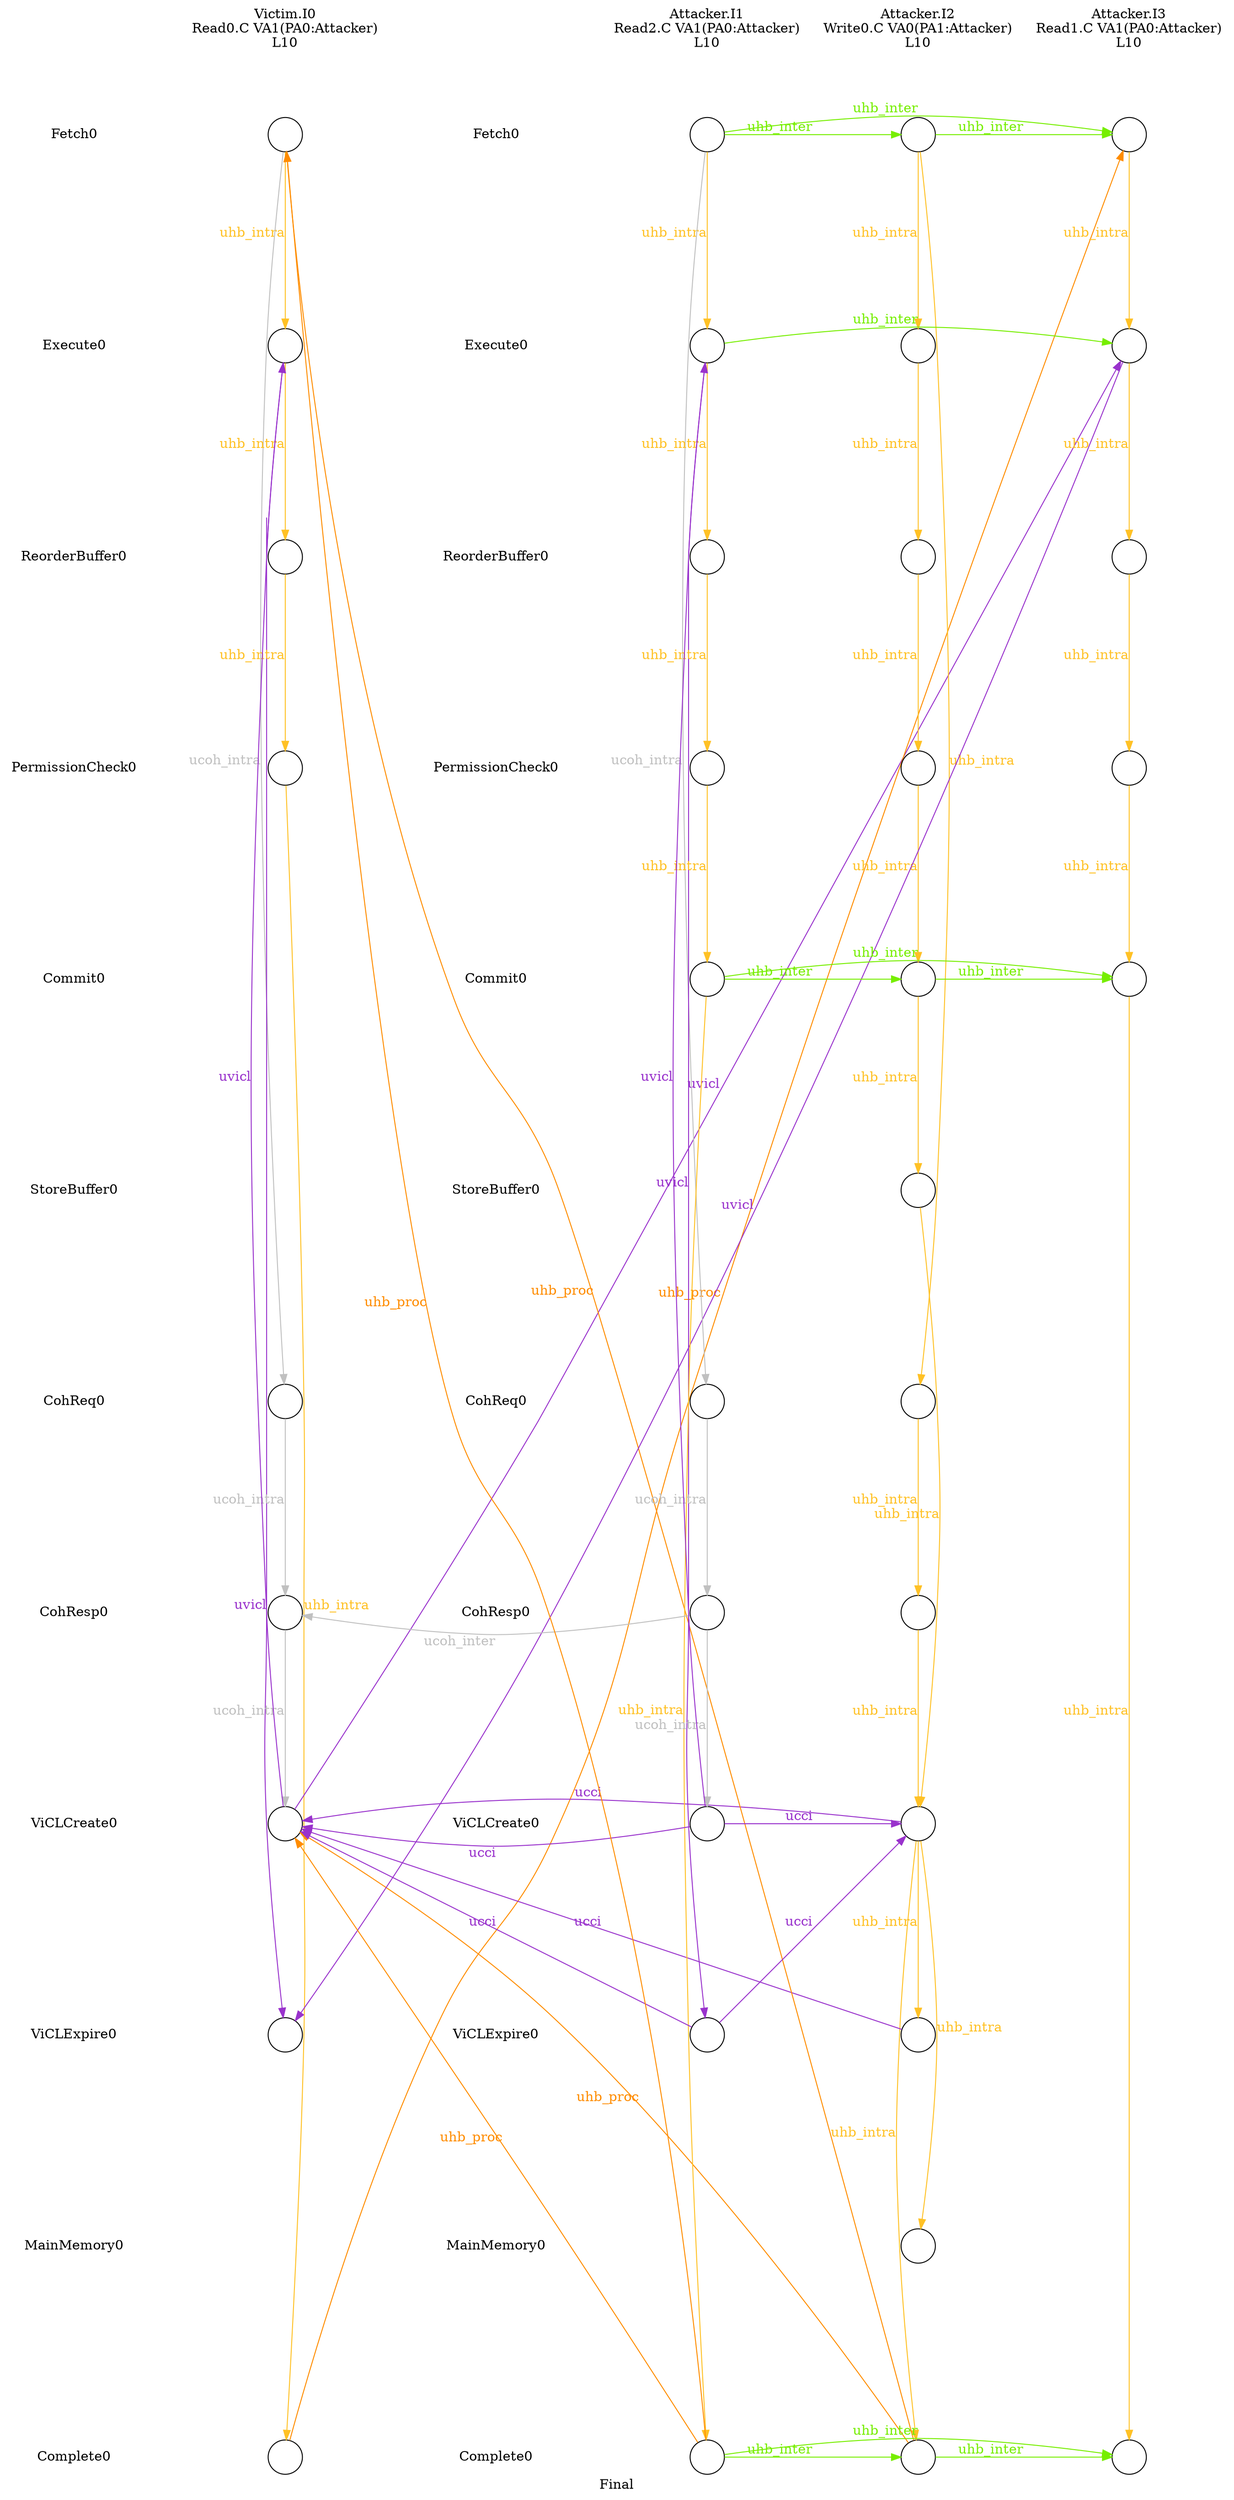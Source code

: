 digraph G {
	layout=neato;
	overlap=scale;
	splines=true;
	label="Final";
	n0_0_label [label="Victim.I0\nRead0.C VA1(PA0:Attacker)\nL10\n";pos="1,0.5!";shape=none];
	n1_0_label [label="Attacker.I1\nRead2.C VA1(PA0:Attacker)\nL10\n";pos="3,0.5!";shape=none];
	n2_0_label [label="Attacker.I2\nWrite0.C VA0(PA1:Attacker)\nL10\n";pos="4,0.5!";shape=none];
	n3_0_label [label="Attacker.I3\nRead1.C VA1(PA0:Attacker)\nL10\n";pos="5,0.5!";shape=none];
	l0_8_label [label="ViCLCreate0";pos="0,-8!";shape=none];
	l0_7_label [label="CohResp0";pos="0,-7!";shape=none];
	l0_3_label [label="PermissionCheck0";pos="0,-3!";shape=none];
	l0_4_label [label="Commit0";pos="0,-4!";shape=none];
	l0_5_label [label="StoreBuffer0";pos="0,-5!";shape=none];
	l0_10_label [label="MainMemory0";pos="0,-10!";shape=none];
	l0_2_label [label="ReorderBuffer0";pos="0,-2!";shape=none];
	l0_6_label [label="CohReq0";pos="0,-6!";shape=none];
	l0_11_label [label="Complete0";pos="0,-11!";shape=none];
	l0_1_label [label="Execute0";pos="0,-1!";shape=none];
	l0_9_label [label="ViCLExpire0";pos="0,-9!";shape=none];
	l0_0_label [label="Fetch0";pos="0,-0!";shape=none];
	l2_8_label [label="ViCLCreate0";pos="2,-8!";shape=none];
	l2_7_label [label="CohResp0";pos="2,-7!";shape=none];
	l2_3_label [label="PermissionCheck0";pos="2,-3!";shape=none];
	l2_4_label [label="Commit0";pos="2,-4!";shape=none];
	l2_5_label [label="StoreBuffer0";pos="2,-5!";shape=none];
	l2_10_label [label="MainMemory0";pos="2,-10!";shape=none];
	l2_2_label [label="ReorderBuffer0";pos="2,-2!";shape=none];
	l2_6_label [label="CohReq0";pos="2,-6!";shape=none];
	l2_11_label [label="Complete0";pos="2,-11!";shape=none];
	l2_1_label [label="Execute0";pos="2,-1!";shape=none];
	l2_9_label [label="ViCLExpire0";pos="2,-9!";shape=none];
	l2_0_label [label="Fetch0";pos="2,-0!";shape=none];
	n0_0_0_0_Read0_at_0_0 [shape=circle;label="";pos="1,-0!";];
	n0_0_0_0_Read0_at_0_1 [shape=circle;label="";pos="1,-1!";];
	n0_0_0_0_Read0_at_0_2 [shape=circle;label="";pos="1,-2!";];
	n0_0_0_0_Read0_at_0_3 [shape=circle;label="";pos="1,-3!";];
	n0_0_0_0_Read0_at_0_6 [shape=circle;label="";pos="1,-6!";];
	n0_0_0_0_Read0_at_0_7 [shape=circle;label="";pos="1,-7!";];
	n0_0_0_0_Read0_at_0_8 [shape=circle;label="";pos="1,-8!";];
	n0_0_0_0_Read0_at_0_9 [shape=circle;label="";pos="1,-9!";];
	n0_0_0_0_Read0_at_0_11 [shape=circle;label="";pos="1,-11!";];
	n2_1_0_0_Write0_at_1_0 [shape=circle;label="";pos="4,-0!";];
	n2_1_0_0_Write0_at_1_1 [shape=circle;label="";pos="4,-1!";];
	n2_1_0_0_Write0_at_1_2 [shape=circle;label="";pos="4,-2!";];
	n2_1_0_0_Write0_at_1_3 [shape=circle;label="";pos="4,-3!";];
	n2_1_0_0_Write0_at_1_4 [shape=circle;label="";pos="4,-4!";];
	n2_1_0_0_Write0_at_1_5 [shape=circle;label="";pos="4,-5!";];
	n2_1_0_0_Write0_at_1_6 [shape=circle;label="";pos="4,-6!";];
	n2_1_0_0_Write0_at_1_7 [shape=circle;label="";pos="4,-7!";];
	n2_1_0_0_Write0_at_1_8 [shape=circle;label="";pos="4,-8!";];
	n2_1_0_0_Write0_at_1_9 [shape=circle;label="";pos="4,-9!";];
	n2_1_0_0_Write0_at_1_10 [shape=circle;label="";pos="4,-10!";];
	n2_1_0_0_Write0_at_1_11 [shape=circle;label="";pos="4,-11!";];
	n3_1_0_0_Read1_at_1_0 [shape=circle;label="";pos="5,-0!";];
	n3_1_0_0_Read1_at_1_1 [shape=circle;label="";pos="5,-1!";];
	n3_1_0_0_Read1_at_1_2 [shape=circle;label="";pos="5,-2!";];
	n3_1_0_0_Read1_at_1_3 [shape=circle;label="";pos="5,-3!";];
	n3_1_0_0_Read1_at_1_4 [shape=circle;label="";pos="5,-4!";];
	n3_1_0_0_Read1_at_1_11 [shape=circle;label="";pos="5,-11!";];
	n1_1_0_0_Read2_at_1_0 [shape=circle;label="";pos="3,-0!";];
	n1_1_0_0_Read2_at_1_1 [shape=circle;label="";pos="3,-1!";];
	n1_1_0_0_Read2_at_1_2 [shape=circle;label="";pos="3,-2!";];
	n1_1_0_0_Read2_at_1_3 [shape=circle;label="";pos="3,-3!";];
	n1_1_0_0_Read2_at_1_4 [shape=circle;label="";pos="3,-4!";];
	n1_1_0_0_Read2_at_1_6 [shape=circle;label="";pos="3,-6!";];
	n1_1_0_0_Read2_at_1_7 [shape=circle;label="";pos="3,-7!";];
	n1_1_0_0_Read2_at_1_8 [shape=circle;label="";pos="3,-8!";];
	n1_1_0_0_Read2_at_1_9 [shape=circle;label="";pos="3,-9!";];
	n1_1_0_0_Read2_at_1_11 [shape=circle;label="";pos="3,-11!";];
	n1_1_0_0_Read2_at_1_7 -> n0_0_0_0_Read0_at_0_7[label="ucoh_inter";constraint=false;color="gray";fontcolor="gray";];
	n0_0_0_0_Read0_at_0_11 -> n3_1_0_0_Read1_at_1_0[label="uhb_proc";constraint=false;color="darkorange";fontcolor="darkorange";];
	n2_1_0_0_Write0_at_1_11 -> n0_0_0_0_Read0_at_0_0[label="uhb_proc";constraint=false;color="darkorange";fontcolor="darkorange";];
	n2_1_0_0_Write0_at_1_11 -> n0_0_0_0_Read0_at_0_8[label="uhb_proc";constraint=false;color="darkorange";fontcolor="darkorange";];
	n1_1_0_0_Read2_at_1_11 -> n0_0_0_0_Read0_at_0_0[label="uhb_proc";constraint=false;color="darkorange";fontcolor="darkorange";];
	n1_1_0_0_Read2_at_1_11 -> n0_0_0_0_Read0_at_0_8[label="uhb_proc";constraint=false;color="darkorange";fontcolor="darkorange";];
	n0_0_0_0_Read0_at_0_0 -> n0_0_0_0_Read0_at_0_1[label="uhb_intra";constraint=false;color="goldenrod1";fontcolor="goldenrod1";];
	n0_0_0_0_Read0_at_0_1 -> n0_0_0_0_Read0_at_0_2[label="uhb_intra";constraint=false;color="goldenrod1";fontcolor="goldenrod1";];
	n0_0_0_0_Read0_at_0_2 -> n0_0_0_0_Read0_at_0_3[label="uhb_intra";constraint=false;color="goldenrod1";fontcolor="goldenrod1";];
	n0_0_0_0_Read0_at_0_3 -> n0_0_0_0_Read0_at_0_11[label="uhb_intra";constraint=false;color="goldenrod1";fontcolor="goldenrod1";];
	n2_1_0_0_Write0_at_1_0 -> n2_1_0_0_Write0_at_1_1[label="uhb_intra";constraint=false;color="goldenrod1";fontcolor="goldenrod1";];
	n2_1_0_0_Write0_at_1_0 -> n2_1_0_0_Write0_at_1_6[label="uhb_intra";constraint=false;color="goldenrod1";fontcolor="goldenrod1";];
	n2_1_0_0_Write0_at_1_1 -> n2_1_0_0_Write0_at_1_2[label="uhb_intra";constraint=false;color="goldenrod1";fontcolor="goldenrod1";];
	n2_1_0_0_Write0_at_1_2 -> n2_1_0_0_Write0_at_1_3[label="uhb_intra";constraint=false;color="goldenrod1";fontcolor="goldenrod1";];
	n2_1_0_0_Write0_at_1_3 -> n2_1_0_0_Write0_at_1_4[label="uhb_intra";constraint=false;color="goldenrod1";fontcolor="goldenrod1";];
	n2_1_0_0_Write0_at_1_4 -> n2_1_0_0_Write0_at_1_5[label="uhb_intra";constraint=false;color="goldenrod1";fontcolor="goldenrod1";];
	n2_1_0_0_Write0_at_1_5 -> n2_1_0_0_Write0_at_1_8[label="uhb_intra";constraint=false;color="goldenrod1";fontcolor="goldenrod1";];
	n2_1_0_0_Write0_at_1_6 -> n2_1_0_0_Write0_at_1_7[label="uhb_intra";constraint=false;color="goldenrod1";fontcolor="goldenrod1";];
	n2_1_0_0_Write0_at_1_7 -> n2_1_0_0_Write0_at_1_8[label="uhb_intra";constraint=false;color="goldenrod1";fontcolor="goldenrod1";];
	n2_1_0_0_Write0_at_1_8 -> n2_1_0_0_Write0_at_1_9[label="uhb_intra";constraint=false;color="goldenrod1";fontcolor="goldenrod1";];
	n2_1_0_0_Write0_at_1_8 -> n2_1_0_0_Write0_at_1_10[label="uhb_intra";constraint=false;color="goldenrod1";fontcolor="goldenrod1";];
	n2_1_0_0_Write0_at_1_8 -> n2_1_0_0_Write0_at_1_11[label="uhb_intra";constraint=false;color="goldenrod1";fontcolor="goldenrod1";];
	n3_1_0_0_Read1_at_1_0 -> n3_1_0_0_Read1_at_1_1[label="uhb_intra";constraint=false;color="goldenrod1";fontcolor="goldenrod1";];
	n3_1_0_0_Read1_at_1_1 -> n3_1_0_0_Read1_at_1_2[label="uhb_intra";constraint=false;color="goldenrod1";fontcolor="goldenrod1";];
	n3_1_0_0_Read1_at_1_2 -> n3_1_0_0_Read1_at_1_3[label="uhb_intra";constraint=false;color="goldenrod1";fontcolor="goldenrod1";];
	n3_1_0_0_Read1_at_1_3 -> n3_1_0_0_Read1_at_1_4[label="uhb_intra";constraint=false;color="goldenrod1";fontcolor="goldenrod1";];
	n3_1_0_0_Read1_at_1_4 -> n3_1_0_0_Read1_at_1_11[label="uhb_intra";constraint=false;color="goldenrod1";fontcolor="goldenrod1";];
	n1_1_0_0_Read2_at_1_0 -> n1_1_0_0_Read2_at_1_1[label="uhb_intra";constraint=false;color="goldenrod1";fontcolor="goldenrod1";];
	n1_1_0_0_Read2_at_1_1 -> n1_1_0_0_Read2_at_1_2[label="uhb_intra";constraint=false;color="goldenrod1";fontcolor="goldenrod1";];
	n1_1_0_0_Read2_at_1_2 -> n1_1_0_0_Read2_at_1_3[label="uhb_intra";constraint=false;color="goldenrod1";fontcolor="goldenrod1";];
	n1_1_0_0_Read2_at_1_3 -> n1_1_0_0_Read2_at_1_4[label="uhb_intra";constraint=false;color="goldenrod1";fontcolor="goldenrod1";];
	n1_1_0_0_Read2_at_1_4 -> n1_1_0_0_Read2_at_1_11[label="uhb_intra";constraint=false;color="goldenrod1";fontcolor="goldenrod1";];
	n2_1_0_0_Write0_at_1_8 -> n0_0_0_0_Read0_at_0_8[label="ucci";constraint=false;color="darkorchid";fontcolor="darkorchid";];
	n2_1_0_0_Write0_at_1_9 -> n0_0_0_0_Read0_at_0_8[label="ucci";constraint=false;color="darkorchid";fontcolor="darkorchid";];
	n1_1_0_0_Read2_at_1_8 -> n0_0_0_0_Read0_at_0_8[label="ucci";constraint=false;color="darkorchid";fontcolor="darkorchid";];
	n1_1_0_0_Read2_at_1_8 -> n2_1_0_0_Write0_at_1_8[label="ucci";constraint=false;color="darkorchid";fontcolor="darkorchid";];
	n1_1_0_0_Read2_at_1_9 -> n0_0_0_0_Read0_at_0_8[label="ucci";constraint=false;color="darkorchid";fontcolor="darkorchid";];
	n1_1_0_0_Read2_at_1_9 -> n2_1_0_0_Write0_at_1_8[label="ucci";constraint=false;color="darkorchid";fontcolor="darkorchid";];
	n2_1_0_0_Write0_at_1_0 -> n3_1_0_0_Read1_at_1_0[label="uhb_inter";constraint=false;color="chartreuse2";fontcolor="chartreuse2";];
	n2_1_0_0_Write0_at_1_4 -> n3_1_0_0_Read1_at_1_4[label="uhb_inter";constraint=false;color="chartreuse2";fontcolor="chartreuse2";];
	n2_1_0_0_Write0_at_1_11 -> n3_1_0_0_Read1_at_1_11[label="uhb_inter";constraint=false;color="chartreuse2";fontcolor="chartreuse2";];
	n1_1_0_0_Read2_at_1_0 -> n2_1_0_0_Write0_at_1_0[label="uhb_inter";constraint=false;color="chartreuse2";fontcolor="chartreuse2";];
	n1_1_0_0_Read2_at_1_0 -> n3_1_0_0_Read1_at_1_0[label="uhb_inter";constraint=false;color="chartreuse2";fontcolor="chartreuse2";];
	n1_1_0_0_Read2_at_1_1 -> n3_1_0_0_Read1_at_1_1[label="uhb_inter";constraint=false;color="chartreuse2";fontcolor="chartreuse2";];
	n1_1_0_0_Read2_at_1_4 -> n2_1_0_0_Write0_at_1_4[label="uhb_inter";constraint=false;color="chartreuse2";fontcolor="chartreuse2";];
	n1_1_0_0_Read2_at_1_4 -> n3_1_0_0_Read1_at_1_4[label="uhb_inter";constraint=false;color="chartreuse2";fontcolor="chartreuse2";];
	n1_1_0_0_Read2_at_1_11 -> n2_1_0_0_Write0_at_1_11[label="uhb_inter";constraint=false;color="chartreuse2";fontcolor="chartreuse2";];
	n1_1_0_0_Read2_at_1_11 -> n3_1_0_0_Read1_at_1_11[label="uhb_inter";constraint=false;color="chartreuse2";fontcolor="chartreuse2";];
	n0_0_0_0_Read0_at_0_1 -> n0_0_0_0_Read0_at_0_9[label="uvicl";constraint=false;color="darkorchid";fontcolor="darkorchid";];
	n0_0_0_0_Read0_at_0_8 -> n0_0_0_0_Read0_at_0_1[label="uvicl";constraint=false;color="darkorchid";fontcolor="darkorchid";];
	n0_0_0_0_Read0_at_0_8 -> n3_1_0_0_Read1_at_1_1[label="uvicl";constraint=false;color="darkorchid";fontcolor="darkorchid";];
	n3_1_0_0_Read1_at_1_1 -> n0_0_0_0_Read0_at_0_9[label="uvicl";constraint=false;color="darkorchid";fontcolor="darkorchid";];
	n1_1_0_0_Read2_at_1_1 -> n1_1_0_0_Read2_at_1_9[label="uvicl";constraint=false;color="darkorchid";fontcolor="darkorchid";];
	n1_1_0_0_Read2_at_1_8 -> n1_1_0_0_Read2_at_1_1[label="uvicl";constraint=false;color="darkorchid";fontcolor="darkorchid";];
	n0_0_0_0_Read0_at_0_0 -> n0_0_0_0_Read0_at_0_6[label="ucoh_intra";constraint=false;color="gray";fontcolor="gray";];
	n0_0_0_0_Read0_at_0_6 -> n0_0_0_0_Read0_at_0_7[label="ucoh_intra";constraint=false;color="gray";fontcolor="gray";];
	n0_0_0_0_Read0_at_0_7 -> n0_0_0_0_Read0_at_0_8[label="ucoh_intra";constraint=false;color="gray";fontcolor="gray";];
	n1_1_0_0_Read2_at_1_0 -> n1_1_0_0_Read2_at_1_6[label="ucoh_intra";constraint=false;color="gray";fontcolor="gray";];
	n1_1_0_0_Read2_at_1_6 -> n1_1_0_0_Read2_at_1_7[label="ucoh_intra";constraint=false;color="gray";fontcolor="gray";];
	n1_1_0_0_Read2_at_1_7 -> n1_1_0_0_Read2_at_1_8[label="ucoh_intra";constraint=false;color="gray";fontcolor="gray";];
}
